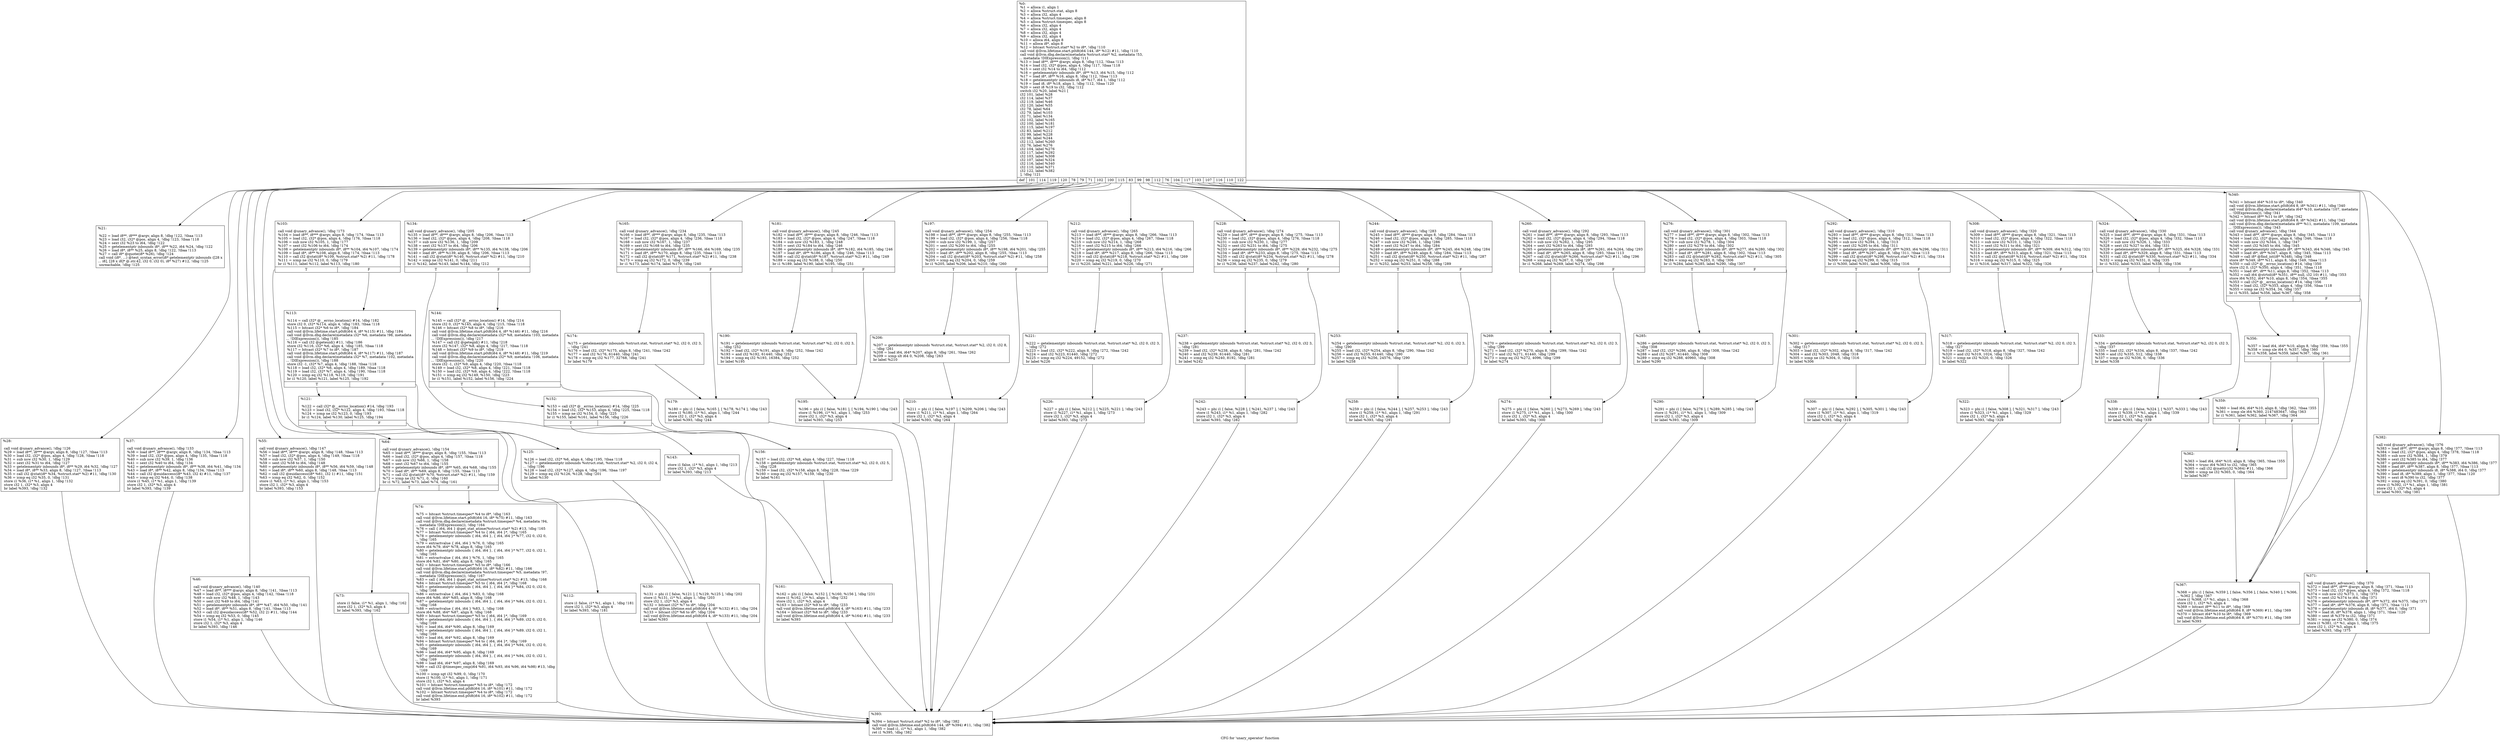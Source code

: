 digraph "CFG for 'unary_operator' function" {
	label="CFG for 'unary_operator' function";

	Node0x1dbbc40 [shape=record,label="{%0:\l  %1 = alloca i1, align 1\l  %2 = alloca %struct.stat, align 8\l  %3 = alloca i32, align 4\l  %4 = alloca %struct.timespec, align 8\l  %5 = alloca %struct.timespec, align 8\l  %6 = alloca i32, align 4\l  %7 = alloca i32, align 4\l  %8 = alloca i32, align 4\l  %9 = alloca i32, align 4\l  %10 = alloca i64, align 8\l  %11 = alloca i8*, align 8\l  %12 = bitcast %struct.stat* %2 to i8*, !dbg !110\l  call void @llvm.lifetime.start.p0i8(i64 144, i8* %12) #11, !dbg !110\l  call void @llvm.dbg.declare(metadata %struct.stat* %2, metadata !53,\l... metadata !DIExpression()), !dbg !111\l  %13 = load i8**, i8*** @argv, align 8, !dbg !112, !tbaa !113\l  %14 = load i32, i32* @pos, align 4, !dbg !117, !tbaa !118\l  %15 = sext i32 %14 to i64, !dbg !112\l  %16 = getelementptr inbounds i8*, i8** %13, i64 %15, !dbg !112\l  %17 = load i8*, i8** %16, align 8, !dbg !112, !tbaa !113\l  %18 = getelementptr inbounds i8, i8* %17, i64 1, !dbg !112\l  %19 = load i8, i8* %18, align 1, !dbg !112, !tbaa !120\l  %20 = sext i8 %19 to i32, !dbg !112\l  switch i32 %20, label %21 [\l    i32 101, label %28\l    i32 114, label %37\l    i32 119, label %46\l    i32 120, label %55\l    i32 78, label %64\l    i32 79, label %103\l    i32 71, label %134\l    i32 102, label %165\l    i32 100, label %181\l    i32 115, label %197\l    i32 83, label %212\l    i32 99, label %228\l    i32 98, label %244\l    i32 112, label %260\l    i32 76, label %276\l    i32 104, label %276\l    i32 117, label %292\l    i32 103, label %308\l    i32 107, label %324\l    i32 116, label %340\l    i32 110, label %371\l    i32 122, label %382\l  ], !dbg !121\l|{<s0>def|<s1>101|<s2>114|<s3>119|<s4>120|<s5>78|<s6>79|<s7>71|<s8>102|<s9>100|<s10>115|<s11>83|<s12>99|<s13>98|<s14>112|<s15>76|<s16>104|<s17>117|<s18>103|<s19>107|<s20>116|<s21>110|<s22>122}}"];
	Node0x1dbbc40:s0 -> Node0x1dbc1b0;
	Node0x1dbbc40:s1 -> Node0x1dbc200;
	Node0x1dbbc40:s2 -> Node0x1dbc250;
	Node0x1dbbc40:s3 -> Node0x1dbc2a0;
	Node0x1dbbc40:s4 -> Node0x1dbc2f0;
	Node0x1dbbc40:s5 -> Node0x1dbc340;
	Node0x1dbbc40:s6 -> Node0x1dbc430;
	Node0x1dbbc40:s7 -> Node0x1dbc610;
	Node0x1dbbc40:s8 -> Node0x1dbc7f0;
	Node0x1dbbc40:s9 -> Node0x1dbc8e0;
	Node0x1dbbc40:s10 -> Node0x1dbc9d0;
	Node0x1dbbc40:s11 -> Node0x1dbcac0;
	Node0x1dbbc40:s12 -> Node0x1dbcbb0;
	Node0x1dbbc40:s13 -> Node0x1dbcca0;
	Node0x1dbbc40:s14 -> Node0x1dbcd90;
	Node0x1dbbc40:s15 -> Node0x1dbce80;
	Node0x1dbbc40:s16 -> Node0x1dbce80;
	Node0x1dbbc40:s17 -> Node0x1dbcf70;
	Node0x1dbbc40:s18 -> Node0x1dbd060;
	Node0x1dbbc40:s19 -> Node0x1dbd150;
	Node0x1dbbc40:s20 -> Node0x1dbd240;
	Node0x1dbbc40:s21 -> Node0x1dbd3d0;
	Node0x1dbbc40:s22 -> Node0x1dbd420;
	Node0x1dbc1b0 [shape=record,label="{%21:\l\l  %22 = load i8**, i8*** @argv, align 8, !dbg !122, !tbaa !113\l  %23 = load i32, i32* @pos, align 4, !dbg !123, !tbaa !118\l  %24 = sext i32 %23 to i64, !dbg !122\l  %25 = getelementptr inbounds i8*, i8** %22, i64 %24, !dbg !122\l  %26 = load i8*, i8** %25, align 8, !dbg !122, !tbaa !113\l  %27 = call i8* @quote(i8* %26), !dbg !124\l  call void (i8*, ...) @test_syntax_error(i8* getelementptr inbounds ([28 x\l... i8], [28 x i8]* @.str.42, i32 0, i32 0), i8* %27) #12, !dbg !125\l  unreachable, !dbg !125\l}"];
	Node0x1dbc200 [shape=record,label="{%28:\l\l  call void @unary_advance(), !dbg !126\l  %29 = load i8**, i8*** @argv, align 8, !dbg !127, !tbaa !113\l  %30 = load i32, i32* @pos, align 4, !dbg !128, !tbaa !118\l  %31 = sub nsw i32 %30, 1, !dbg !129\l  %32 = sext i32 %31 to i64, !dbg !127\l  %33 = getelementptr inbounds i8*, i8** %29, i64 %32, !dbg !127\l  %34 = load i8*, i8** %33, align 8, !dbg !127, !tbaa !113\l  %35 = call i32 @stat(i8* %34, %struct.stat* %2) #11, !dbg !130\l  %36 = icmp eq i32 %35, 0, !dbg !131\l  store i1 %36, i1* %1, align 1, !dbg !132\l  store i32 1, i32* %3, align 4\l  br label %393, !dbg !132\l}"];
	Node0x1dbc200 -> Node0x1dbd470;
	Node0x1dbc250 [shape=record,label="{%37:\l\l  call void @unary_advance(), !dbg !133\l  %38 = load i8**, i8*** @argv, align 8, !dbg !134, !tbaa !113\l  %39 = load i32, i32* @pos, align 4, !dbg !135, !tbaa !118\l  %40 = sub nsw i32 %39, 1, !dbg !136\l  %41 = sext i32 %40 to i64, !dbg !134\l  %42 = getelementptr inbounds i8*, i8** %38, i64 %41, !dbg !134\l  %43 = load i8*, i8** %42, align 8, !dbg !134, !tbaa !113\l  %44 = call i32 @euidaccess(i8* %43, i32 4) #11, !dbg !137\l  %45 = icmp eq i32 %44, 0, !dbg !138\l  store i1 %45, i1* %1, align 1, !dbg !139\l  store i32 1, i32* %3, align 4\l  br label %393, !dbg !139\l}"];
	Node0x1dbc250 -> Node0x1dbd470;
	Node0x1dbc2a0 [shape=record,label="{%46:\l\l  call void @unary_advance(), !dbg !140\l  %47 = load i8**, i8*** @argv, align 8, !dbg !141, !tbaa !113\l  %48 = load i32, i32* @pos, align 4, !dbg !142, !tbaa !118\l  %49 = sub nsw i32 %48, 1, !dbg !143\l  %50 = sext i32 %49 to i64, !dbg !141\l  %51 = getelementptr inbounds i8*, i8** %47, i64 %50, !dbg !141\l  %52 = load i8*, i8** %51, align 8, !dbg !141, !tbaa !113\l  %53 = call i32 @euidaccess(i8* %52, i32 2) #11, !dbg !144\l  %54 = icmp eq i32 %53, 0, !dbg !145\l  store i1 %54, i1* %1, align 1, !dbg !146\l  store i32 1, i32* %3, align 4\l  br label %393, !dbg !146\l}"];
	Node0x1dbc2a0 -> Node0x1dbd470;
	Node0x1dbc2f0 [shape=record,label="{%55:\l\l  call void @unary_advance(), !dbg !147\l  %56 = load i8**, i8*** @argv, align 8, !dbg !148, !tbaa !113\l  %57 = load i32, i32* @pos, align 4, !dbg !149, !tbaa !118\l  %58 = sub nsw i32 %57, 1, !dbg !150\l  %59 = sext i32 %58 to i64, !dbg !148\l  %60 = getelementptr inbounds i8*, i8** %56, i64 %59, !dbg !148\l  %61 = load i8*, i8** %60, align 8, !dbg !148, !tbaa !113\l  %62 = call i32 @euidaccess(i8* %61, i32 1) #11, !dbg !151\l  %63 = icmp eq i32 %62, 0, !dbg !152\l  store i1 %63, i1* %1, align 1, !dbg !153\l  store i32 1, i32* %3, align 4\l  br label %393, !dbg !153\l}"];
	Node0x1dbc2f0 -> Node0x1dbd470;
	Node0x1dbc340 [shape=record,label="{%64:\l\l  call void @unary_advance(), !dbg !154\l  %65 = load i8**, i8*** @argv, align 8, !dbg !155, !tbaa !113\l  %66 = load i32, i32* @pos, align 4, !dbg !157, !tbaa !118\l  %67 = sub nsw i32 %66, 1, !dbg !158\l  %68 = sext i32 %67 to i64, !dbg !155\l  %69 = getelementptr inbounds i8*, i8** %65, i64 %68, !dbg !155\l  %70 = load i8*, i8** %69, align 8, !dbg !155, !tbaa !113\l  %71 = call i32 @stat(i8* %70, %struct.stat* %2) #11, !dbg !159\l  %72 = icmp ne i32 %71, 0, !dbg !160\l  br i1 %72, label %73, label %74, !dbg !161\l|{<s0>T|<s1>F}}"];
	Node0x1dbc340:s0 -> Node0x1dbc390;
	Node0x1dbc340:s1 -> Node0x1dbc3e0;
	Node0x1dbc390 [shape=record,label="{%73:\l\l  store i1 false, i1* %1, align 1, !dbg !162\l  store i32 1, i32* %3, align 4\l  br label %393, !dbg !162\l}"];
	Node0x1dbc390 -> Node0x1dbd470;
	Node0x1dbc3e0 [shape=record,label="{%74:\l\l  %75 = bitcast %struct.timespec* %4 to i8*, !dbg !163\l  call void @llvm.lifetime.start.p0i8(i64 16, i8* %75) #11, !dbg !163\l  call void @llvm.dbg.declare(metadata %struct.timespec* %4, metadata !94,\l... metadata !DIExpression()), !dbg !164\l  %76 = call \{ i64, i64 \} @get_stat_atime(%struct.stat* %2) #13, !dbg !165\l  %77 = bitcast %struct.timespec* %4 to \{ i64, i64 \}*, !dbg !165\l  %78 = getelementptr inbounds \{ i64, i64 \}, \{ i64, i64 \}* %77, i32 0, i32 0,\l... !dbg !165\l  %79 = extractvalue \{ i64, i64 \} %76, 0, !dbg !165\l  store i64 %79, i64* %78, align 8, !dbg !165\l  %80 = getelementptr inbounds \{ i64, i64 \}, \{ i64, i64 \}* %77, i32 0, i32 1,\l... !dbg !165\l  %81 = extractvalue \{ i64, i64 \} %76, 1, !dbg !165\l  store i64 %81, i64* %80, align 8, !dbg !165\l  %82 = bitcast %struct.timespec* %5 to i8*, !dbg !166\l  call void @llvm.lifetime.start.p0i8(i64 16, i8* %82) #11, !dbg !166\l  call void @llvm.dbg.declare(metadata %struct.timespec* %5, metadata !97,\l... metadata !DIExpression()), !dbg !167\l  %83 = call \{ i64, i64 \} @get_stat_mtime(%struct.stat* %2) #13, !dbg !168\l  %84 = bitcast %struct.timespec* %5 to \{ i64, i64 \}*, !dbg !168\l  %85 = getelementptr inbounds \{ i64, i64 \}, \{ i64, i64 \}* %84, i32 0, i32 0,\l... !dbg !168\l  %86 = extractvalue \{ i64, i64 \} %83, 0, !dbg !168\l  store i64 %86, i64* %85, align 8, !dbg !168\l  %87 = getelementptr inbounds \{ i64, i64 \}, \{ i64, i64 \}* %84, i32 0, i32 1,\l... !dbg !168\l  %88 = extractvalue \{ i64, i64 \} %83, 1, !dbg !168\l  store i64 %88, i64* %87, align 8, !dbg !168\l  %89 = bitcast %struct.timespec* %5 to \{ i64, i64 \}*, !dbg !169\l  %90 = getelementptr inbounds \{ i64, i64 \}, \{ i64, i64 \}* %89, i32 0, i32 0,\l... !dbg !169\l  %91 = load i64, i64* %90, align 8, !dbg !169\l  %92 = getelementptr inbounds \{ i64, i64 \}, \{ i64, i64 \}* %89, i32 0, i32 1,\l... !dbg !169\l  %93 = load i64, i64* %92, align 8, !dbg !169\l  %94 = bitcast %struct.timespec* %4 to \{ i64, i64 \}*, !dbg !169\l  %95 = getelementptr inbounds \{ i64, i64 \}, \{ i64, i64 \}* %94, i32 0, i32 0,\l... !dbg !169\l  %96 = load i64, i64* %95, align 8, !dbg !169\l  %97 = getelementptr inbounds \{ i64, i64 \}, \{ i64, i64 \}* %94, i32 0, i32 1,\l... !dbg !169\l  %98 = load i64, i64* %97, align 8, !dbg !169\l  %99 = call i32 @timespec_cmp(i64 %91, i64 %93, i64 %96, i64 %98) #13, !dbg\l... !169\l  %100 = icmp sgt i32 %99, 0, !dbg !170\l  store i1 %100, i1* %1, align 1, !dbg !171\l  store i32 1, i32* %3, align 4\l  %101 = bitcast %struct.timespec* %5 to i8*, !dbg !172\l  call void @llvm.lifetime.end.p0i8(i64 16, i8* %101) #11, !dbg !172\l  %102 = bitcast %struct.timespec* %4 to i8*, !dbg !172\l  call void @llvm.lifetime.end.p0i8(i64 16, i8* %102) #11, !dbg !172\l  br label %393\l}"];
	Node0x1dbc3e0 -> Node0x1dbd470;
	Node0x1dbc430 [shape=record,label="{%103:\l\l  call void @unary_advance(), !dbg !173\l  %104 = load i8**, i8*** @argv, align 8, !dbg !174, !tbaa !113\l  %105 = load i32, i32* @pos, align 4, !dbg !176, !tbaa !118\l  %106 = sub nsw i32 %105, 1, !dbg !177\l  %107 = sext i32 %106 to i64, !dbg !174\l  %108 = getelementptr inbounds i8*, i8** %104, i64 %107, !dbg !174\l  %109 = load i8*, i8** %108, align 8, !dbg !174, !tbaa !113\l  %110 = call i32 @stat(i8* %109, %struct.stat* %2) #11, !dbg !178\l  %111 = icmp ne i32 %110, 0, !dbg !179\l  br i1 %111, label %112, label %113, !dbg !180\l|{<s0>T|<s1>F}}"];
	Node0x1dbc430:s0 -> Node0x1dbc480;
	Node0x1dbc430:s1 -> Node0x1dbc4d0;
	Node0x1dbc480 [shape=record,label="{%112:\l\l  store i1 false, i1* %1, align 1, !dbg !181\l  store i32 1, i32* %3, align 4\l  br label %393, !dbg !181\l}"];
	Node0x1dbc480 -> Node0x1dbd470;
	Node0x1dbc4d0 [shape=record,label="{%113:\l\l  %114 = call i32* @__errno_location() #14, !dbg !182\l  store i32 0, i32* %114, align 4, !dbg !183, !tbaa !118\l  %115 = bitcast i32* %6 to i8*, !dbg !184\l  call void @llvm.lifetime.start.p0i8(i64 4, i8* %115) #11, !dbg !184\l  call void @llvm.dbg.declare(metadata i32* %6, metadata !98, metadata\l... !DIExpression()), !dbg !185\l  %116 = call i32 @geteuid() #11, !dbg !186\l  store i32 %116, i32* %6, align 4, !dbg !185, !tbaa !118\l  %117 = bitcast i32* %7 to i8*, !dbg !187\l  call void @llvm.lifetime.start.p0i8(i64 4, i8* %117) #11, !dbg !187\l  call void @llvm.dbg.declare(metadata i32* %7, metadata !102, metadata\l... !DIExpression()), !dbg !188\l  store i32 -1, i32* %7, align 4, !dbg !188, !tbaa !118\l  %118 = load i32, i32* %6, align 4, !dbg !189, !tbaa !118\l  %119 = load i32, i32* %7, align 4, !dbg !190, !tbaa !118\l  %120 = icmp eq i32 %118, %119, !dbg !191\l  br i1 %120, label %121, label %125, !dbg !192\l|{<s0>T|<s1>F}}"];
	Node0x1dbc4d0:s0 -> Node0x1dbc520;
	Node0x1dbc4d0:s1 -> Node0x1dbc570;
	Node0x1dbc520 [shape=record,label="{%121:\l\l  %122 = call i32* @__errno_location() #14, !dbg !193\l  %123 = load i32, i32* %122, align 4, !dbg !193, !tbaa !118\l  %124 = icmp ne i32 %123, 0, !dbg !193\l  br i1 %124, label %130, label %125, !dbg !194\l|{<s0>T|<s1>F}}"];
	Node0x1dbc520:s0 -> Node0x1dbc5c0;
	Node0x1dbc520:s1 -> Node0x1dbc570;
	Node0x1dbc570 [shape=record,label="{%125:\l\l  %126 = load i32, i32* %6, align 4, !dbg !195, !tbaa !118\l  %127 = getelementptr inbounds %struct.stat, %struct.stat* %2, i32 0, i32 4,\l... !dbg !196\l  %128 = load i32, i32* %127, align 4, !dbg !196, !tbaa !197\l  %129 = icmp eq i32 %126, %128, !dbg !201\l  br label %130\l}"];
	Node0x1dbc570 -> Node0x1dbc5c0;
	Node0x1dbc5c0 [shape=record,label="{%130:\l\l  %131 = phi i1 [ false, %121 ], [ %129, %125 ], !dbg !202\l  store i1 %131, i1* %1, align 1, !dbg !203\l  store i32 1, i32* %3, align 4\l  %132 = bitcast i32* %7 to i8*, !dbg !204\l  call void @llvm.lifetime.end.p0i8(i64 4, i8* %132) #11, !dbg !204\l  %133 = bitcast i32* %6 to i8*, !dbg !204\l  call void @llvm.lifetime.end.p0i8(i64 4, i8* %133) #11, !dbg !204\l  br label %393\l}"];
	Node0x1dbc5c0 -> Node0x1dbd470;
	Node0x1dbc610 [shape=record,label="{%134:\l\l  call void @unary_advance(), !dbg !205\l  %135 = load i8**, i8*** @argv, align 8, !dbg !206, !tbaa !113\l  %136 = load i32, i32* @pos, align 4, !dbg !208, !tbaa !118\l  %137 = sub nsw i32 %136, 1, !dbg !209\l  %138 = sext i32 %137 to i64, !dbg !206\l  %139 = getelementptr inbounds i8*, i8** %135, i64 %138, !dbg !206\l  %140 = load i8*, i8** %139, align 8, !dbg !206, !tbaa !113\l  %141 = call i32 @stat(i8* %140, %struct.stat* %2) #11, !dbg !210\l  %142 = icmp ne i32 %141, 0, !dbg !211\l  br i1 %142, label %143, label %144, !dbg !212\l|{<s0>T|<s1>F}}"];
	Node0x1dbc610:s0 -> Node0x1dbc660;
	Node0x1dbc610:s1 -> Node0x1dbc6b0;
	Node0x1dbc660 [shape=record,label="{%143:\l\l  store i1 false, i1* %1, align 1, !dbg !213\l  store i32 1, i32* %3, align 4\l  br label %393, !dbg !213\l}"];
	Node0x1dbc660 -> Node0x1dbd470;
	Node0x1dbc6b0 [shape=record,label="{%144:\l\l  %145 = call i32* @__errno_location() #14, !dbg !214\l  store i32 0, i32* %145, align 4, !dbg !215, !tbaa !118\l  %146 = bitcast i32* %8 to i8*, !dbg !216\l  call void @llvm.lifetime.start.p0i8(i64 4, i8* %146) #11, !dbg !216\l  call void @llvm.dbg.declare(metadata i32* %8, metadata !103, metadata\l... !DIExpression()), !dbg !217\l  %147 = call i32 @getegid() #11, !dbg !218\l  store i32 %147, i32* %8, align 4, !dbg !217, !tbaa !118\l  %148 = bitcast i32* %9 to i8*, !dbg !219\l  call void @llvm.lifetime.start.p0i8(i64 4, i8* %148) #11, !dbg !219\l  call void @llvm.dbg.declare(metadata i32* %9, metadata !106, metadata\l... !DIExpression()), !dbg !220\l  store i32 -1, i32* %9, align 4, !dbg !220, !tbaa !118\l  %149 = load i32, i32* %8, align 4, !dbg !221, !tbaa !118\l  %150 = load i32, i32* %9, align 4, !dbg !222, !tbaa !118\l  %151 = icmp eq i32 %149, %150, !dbg !223\l  br i1 %151, label %152, label %156, !dbg !224\l|{<s0>T|<s1>F}}"];
	Node0x1dbc6b0:s0 -> Node0x1dbc700;
	Node0x1dbc6b0:s1 -> Node0x1dbc750;
	Node0x1dbc700 [shape=record,label="{%152:\l\l  %153 = call i32* @__errno_location() #14, !dbg !225\l  %154 = load i32, i32* %153, align 4, !dbg !225, !tbaa !118\l  %155 = icmp ne i32 %154, 0, !dbg !225\l  br i1 %155, label %161, label %156, !dbg !226\l|{<s0>T|<s1>F}}"];
	Node0x1dbc700:s0 -> Node0x1dbc7a0;
	Node0x1dbc700:s1 -> Node0x1dbc750;
	Node0x1dbc750 [shape=record,label="{%156:\l\l  %157 = load i32, i32* %8, align 4, !dbg !227, !tbaa !118\l  %158 = getelementptr inbounds %struct.stat, %struct.stat* %2, i32 0, i32 5,\l... !dbg !228\l  %159 = load i32, i32* %158, align 8, !dbg !228, !tbaa !229\l  %160 = icmp eq i32 %157, %159, !dbg !230\l  br label %161\l}"];
	Node0x1dbc750 -> Node0x1dbc7a0;
	Node0x1dbc7a0 [shape=record,label="{%161:\l\l  %162 = phi i1 [ false, %152 ], [ %160, %156 ], !dbg !231\l  store i1 %162, i1* %1, align 1, !dbg !232\l  store i32 1, i32* %3, align 4\l  %163 = bitcast i32* %9 to i8*, !dbg !233\l  call void @llvm.lifetime.end.p0i8(i64 4, i8* %163) #11, !dbg !233\l  %164 = bitcast i32* %8 to i8*, !dbg !233\l  call void @llvm.lifetime.end.p0i8(i64 4, i8* %164) #11, !dbg !233\l  br label %393\l}"];
	Node0x1dbc7a0 -> Node0x1dbd470;
	Node0x1dbc7f0 [shape=record,label="{%165:\l\l  call void @unary_advance(), !dbg !234\l  %166 = load i8**, i8*** @argv, align 8, !dbg !235, !tbaa !113\l  %167 = load i32, i32* @pos, align 4, !dbg !236, !tbaa !118\l  %168 = sub nsw i32 %167, 1, !dbg !237\l  %169 = sext i32 %168 to i64, !dbg !235\l  %170 = getelementptr inbounds i8*, i8** %166, i64 %169, !dbg !235\l  %171 = load i8*, i8** %170, align 8, !dbg !235, !tbaa !113\l  %172 = call i32 @stat(i8* %171, %struct.stat* %2) #11, !dbg !238\l  %173 = icmp eq i32 %172, 0, !dbg !239\l  br i1 %173, label %174, label %179, !dbg !240\l|{<s0>T|<s1>F}}"];
	Node0x1dbc7f0:s0 -> Node0x1dbc840;
	Node0x1dbc7f0:s1 -> Node0x1dbc890;
	Node0x1dbc840 [shape=record,label="{%174:\l\l  %175 = getelementptr inbounds %struct.stat, %struct.stat* %2, i32 0, i32 3,\l... !dbg !241\l  %176 = load i32, i32* %175, align 8, !dbg !241, !tbaa !242\l  %177 = and i32 %176, 61440, !dbg !241\l  %178 = icmp eq i32 %177, 32768, !dbg !241\l  br label %179\l}"];
	Node0x1dbc840 -> Node0x1dbc890;
	Node0x1dbc890 [shape=record,label="{%179:\l\l  %180 = phi i1 [ false, %165 ], [ %178, %174 ], !dbg !243\l  store i1 %180, i1* %1, align 1, !dbg !244\l  store i32 1, i32* %3, align 4\l  br label %393, !dbg !244\l}"];
	Node0x1dbc890 -> Node0x1dbd470;
	Node0x1dbc8e0 [shape=record,label="{%181:\l\l  call void @unary_advance(), !dbg !245\l  %182 = load i8**, i8*** @argv, align 8, !dbg !246, !tbaa !113\l  %183 = load i32, i32* @pos, align 4, !dbg !247, !tbaa !118\l  %184 = sub nsw i32 %183, 1, !dbg !248\l  %185 = sext i32 %184 to i64, !dbg !246\l  %186 = getelementptr inbounds i8*, i8** %182, i64 %185, !dbg !246\l  %187 = load i8*, i8** %186, align 8, !dbg !246, !tbaa !113\l  %188 = call i32 @stat(i8* %187, %struct.stat* %2) #11, !dbg !249\l  %189 = icmp eq i32 %188, 0, !dbg !250\l  br i1 %189, label %190, label %195, !dbg !251\l|{<s0>T|<s1>F}}"];
	Node0x1dbc8e0:s0 -> Node0x1dbc930;
	Node0x1dbc8e0:s1 -> Node0x1dbc980;
	Node0x1dbc930 [shape=record,label="{%190:\l\l  %191 = getelementptr inbounds %struct.stat, %struct.stat* %2, i32 0, i32 3,\l... !dbg !252\l  %192 = load i32, i32* %191, align 8, !dbg !252, !tbaa !242\l  %193 = and i32 %192, 61440, !dbg !252\l  %194 = icmp eq i32 %193, 16384, !dbg !252\l  br label %195\l}"];
	Node0x1dbc930 -> Node0x1dbc980;
	Node0x1dbc980 [shape=record,label="{%195:\l\l  %196 = phi i1 [ false, %181 ], [ %194, %190 ], !dbg !243\l  store i1 %196, i1* %1, align 1, !dbg !253\l  store i32 1, i32* %3, align 4\l  br label %393, !dbg !253\l}"];
	Node0x1dbc980 -> Node0x1dbd470;
	Node0x1dbc9d0 [shape=record,label="{%197:\l\l  call void @unary_advance(), !dbg !254\l  %198 = load i8**, i8*** @argv, align 8, !dbg !255, !tbaa !113\l  %199 = load i32, i32* @pos, align 4, !dbg !256, !tbaa !118\l  %200 = sub nsw i32 %199, 1, !dbg !257\l  %201 = sext i32 %200 to i64, !dbg !255\l  %202 = getelementptr inbounds i8*, i8** %198, i64 %201, !dbg !255\l  %203 = load i8*, i8** %202, align 8, !dbg !255, !tbaa !113\l  %204 = call i32 @stat(i8* %203, %struct.stat* %2) #11, !dbg !258\l  %205 = icmp eq i32 %204, 0, !dbg !259\l  br i1 %205, label %206, label %210, !dbg !260\l|{<s0>T|<s1>F}}"];
	Node0x1dbc9d0:s0 -> Node0x1dbca20;
	Node0x1dbc9d0:s1 -> Node0x1dbca70;
	Node0x1dbca20 [shape=record,label="{%206:\l\l  %207 = getelementptr inbounds %struct.stat, %struct.stat* %2, i32 0, i32 8,\l... !dbg !261\l  %208 = load i64, i64* %207, align 8, !dbg !261, !tbaa !262\l  %209 = icmp slt i64 0, %208, !dbg !263\l  br label %210\l}"];
	Node0x1dbca20 -> Node0x1dbca70;
	Node0x1dbca70 [shape=record,label="{%210:\l\l  %211 = phi i1 [ false, %197 ], [ %209, %206 ], !dbg !243\l  store i1 %211, i1* %1, align 1, !dbg !264\l  store i32 1, i32* %3, align 4\l  br label %393, !dbg !264\l}"];
	Node0x1dbca70 -> Node0x1dbd470;
	Node0x1dbcac0 [shape=record,label="{%212:\l\l  call void @unary_advance(), !dbg !265\l  %213 = load i8**, i8*** @argv, align 8, !dbg !266, !tbaa !113\l  %214 = load i32, i32* @pos, align 4, !dbg !267, !tbaa !118\l  %215 = sub nsw i32 %214, 1, !dbg !268\l  %216 = sext i32 %215 to i64, !dbg !266\l  %217 = getelementptr inbounds i8*, i8** %213, i64 %216, !dbg !266\l  %218 = load i8*, i8** %217, align 8, !dbg !266, !tbaa !113\l  %219 = call i32 @stat(i8* %218, %struct.stat* %2) #11, !dbg !269\l  %220 = icmp eq i32 %219, 0, !dbg !270\l  br i1 %220, label %221, label %226, !dbg !271\l|{<s0>T|<s1>F}}"];
	Node0x1dbcac0:s0 -> Node0x1dbcb10;
	Node0x1dbcac0:s1 -> Node0x1dbcb60;
	Node0x1dbcb10 [shape=record,label="{%221:\l\l  %222 = getelementptr inbounds %struct.stat, %struct.stat* %2, i32 0, i32 3,\l... !dbg !272\l  %223 = load i32, i32* %222, align 8, !dbg !272, !tbaa !242\l  %224 = and i32 %223, 61440, !dbg !272\l  %225 = icmp eq i32 %224, 49152, !dbg !272\l  br label %226\l}"];
	Node0x1dbcb10 -> Node0x1dbcb60;
	Node0x1dbcb60 [shape=record,label="{%226:\l\l  %227 = phi i1 [ false, %212 ], [ %225, %221 ], !dbg !243\l  store i1 %227, i1* %1, align 1, !dbg !273\l  store i32 1, i32* %3, align 4\l  br label %393, !dbg !273\l}"];
	Node0x1dbcb60 -> Node0x1dbd470;
	Node0x1dbcbb0 [shape=record,label="{%228:\l\l  call void @unary_advance(), !dbg !274\l  %229 = load i8**, i8*** @argv, align 8, !dbg !275, !tbaa !113\l  %230 = load i32, i32* @pos, align 4, !dbg !276, !tbaa !118\l  %231 = sub nsw i32 %230, 1, !dbg !277\l  %232 = sext i32 %231 to i64, !dbg !275\l  %233 = getelementptr inbounds i8*, i8** %229, i64 %232, !dbg !275\l  %234 = load i8*, i8** %233, align 8, !dbg !275, !tbaa !113\l  %235 = call i32 @stat(i8* %234, %struct.stat* %2) #11, !dbg !278\l  %236 = icmp eq i32 %235, 0, !dbg !279\l  br i1 %236, label %237, label %242, !dbg !280\l|{<s0>T|<s1>F}}"];
	Node0x1dbcbb0:s0 -> Node0x1dbcc00;
	Node0x1dbcbb0:s1 -> Node0x1dbcc50;
	Node0x1dbcc00 [shape=record,label="{%237:\l\l  %238 = getelementptr inbounds %struct.stat, %struct.stat* %2, i32 0, i32 3,\l... !dbg !281\l  %239 = load i32, i32* %238, align 8, !dbg !281, !tbaa !242\l  %240 = and i32 %239, 61440, !dbg !281\l  %241 = icmp eq i32 %240, 8192, !dbg !281\l  br label %242\l}"];
	Node0x1dbcc00 -> Node0x1dbcc50;
	Node0x1dbcc50 [shape=record,label="{%242:\l\l  %243 = phi i1 [ false, %228 ], [ %241, %237 ], !dbg !243\l  store i1 %243, i1* %1, align 1, !dbg !282\l  store i32 1, i32* %3, align 4\l  br label %393, !dbg !282\l}"];
	Node0x1dbcc50 -> Node0x1dbd470;
	Node0x1dbcca0 [shape=record,label="{%244:\l\l  call void @unary_advance(), !dbg !283\l  %245 = load i8**, i8*** @argv, align 8, !dbg !284, !tbaa !113\l  %246 = load i32, i32* @pos, align 4, !dbg !285, !tbaa !118\l  %247 = sub nsw i32 %246, 1, !dbg !286\l  %248 = sext i32 %247 to i64, !dbg !284\l  %249 = getelementptr inbounds i8*, i8** %245, i64 %248, !dbg !284\l  %250 = load i8*, i8** %249, align 8, !dbg !284, !tbaa !113\l  %251 = call i32 @stat(i8* %250, %struct.stat* %2) #11, !dbg !287\l  %252 = icmp eq i32 %251, 0, !dbg !288\l  br i1 %252, label %253, label %258, !dbg !289\l|{<s0>T|<s1>F}}"];
	Node0x1dbcca0:s0 -> Node0x1dbccf0;
	Node0x1dbcca0:s1 -> Node0x1dbcd40;
	Node0x1dbccf0 [shape=record,label="{%253:\l\l  %254 = getelementptr inbounds %struct.stat, %struct.stat* %2, i32 0, i32 3,\l... !dbg !290\l  %255 = load i32, i32* %254, align 8, !dbg !290, !tbaa !242\l  %256 = and i32 %255, 61440, !dbg !290\l  %257 = icmp eq i32 %256, 24576, !dbg !290\l  br label %258\l}"];
	Node0x1dbccf0 -> Node0x1dbcd40;
	Node0x1dbcd40 [shape=record,label="{%258:\l\l  %259 = phi i1 [ false, %244 ], [ %257, %253 ], !dbg !243\l  store i1 %259, i1* %1, align 1, !dbg !291\l  store i32 1, i32* %3, align 4\l  br label %393, !dbg !291\l}"];
	Node0x1dbcd40 -> Node0x1dbd470;
	Node0x1dbcd90 [shape=record,label="{%260:\l\l  call void @unary_advance(), !dbg !292\l  %261 = load i8**, i8*** @argv, align 8, !dbg !293, !tbaa !113\l  %262 = load i32, i32* @pos, align 4, !dbg !294, !tbaa !118\l  %263 = sub nsw i32 %262, 1, !dbg !295\l  %264 = sext i32 %263 to i64, !dbg !293\l  %265 = getelementptr inbounds i8*, i8** %261, i64 %264, !dbg !293\l  %266 = load i8*, i8** %265, align 8, !dbg !293, !tbaa !113\l  %267 = call i32 @stat(i8* %266, %struct.stat* %2) #11, !dbg !296\l  %268 = icmp eq i32 %267, 0, !dbg !297\l  br i1 %268, label %269, label %274, !dbg !298\l|{<s0>T|<s1>F}}"];
	Node0x1dbcd90:s0 -> Node0x1dbcde0;
	Node0x1dbcd90:s1 -> Node0x1dbce30;
	Node0x1dbcde0 [shape=record,label="{%269:\l\l  %270 = getelementptr inbounds %struct.stat, %struct.stat* %2, i32 0, i32 3,\l... !dbg !299\l  %271 = load i32, i32* %270, align 8, !dbg !299, !tbaa !242\l  %272 = and i32 %271, 61440, !dbg !299\l  %273 = icmp eq i32 %272, 4096, !dbg !299\l  br label %274\l}"];
	Node0x1dbcde0 -> Node0x1dbce30;
	Node0x1dbce30 [shape=record,label="{%274:\l\l  %275 = phi i1 [ false, %260 ], [ %273, %269 ], !dbg !243\l  store i1 %275, i1* %1, align 1, !dbg !300\l  store i32 1, i32* %3, align 4\l  br label %393, !dbg !300\l}"];
	Node0x1dbce30 -> Node0x1dbd470;
	Node0x1dbce80 [shape=record,label="{%276:\l\l  call void @unary_advance(), !dbg !301\l  %277 = load i8**, i8*** @argv, align 8, !dbg !302, !tbaa !113\l  %278 = load i32, i32* @pos, align 4, !dbg !303, !tbaa !118\l  %279 = sub nsw i32 %278, 1, !dbg !304\l  %280 = sext i32 %279 to i64, !dbg !302\l  %281 = getelementptr inbounds i8*, i8** %277, i64 %280, !dbg !302\l  %282 = load i8*, i8** %281, align 8, !dbg !302, !tbaa !113\l  %283 = call i32 @lstat(i8* %282, %struct.stat* %2) #11, !dbg !305\l  %284 = icmp eq i32 %283, 0, !dbg !306\l  br i1 %284, label %285, label %290, !dbg !307\l|{<s0>T|<s1>F}}"];
	Node0x1dbce80:s0 -> Node0x1dbced0;
	Node0x1dbce80:s1 -> Node0x1dbcf20;
	Node0x1dbced0 [shape=record,label="{%285:\l\l  %286 = getelementptr inbounds %struct.stat, %struct.stat* %2, i32 0, i32 3,\l... !dbg !308\l  %287 = load i32, i32* %286, align 8, !dbg !308, !tbaa !242\l  %288 = and i32 %287, 61440, !dbg !308\l  %289 = icmp eq i32 %288, 40960, !dbg !308\l  br label %290\l}"];
	Node0x1dbced0 -> Node0x1dbcf20;
	Node0x1dbcf20 [shape=record,label="{%290:\l\l  %291 = phi i1 [ false, %276 ], [ %289, %285 ], !dbg !243\l  store i1 %291, i1* %1, align 1, !dbg !309\l  store i32 1, i32* %3, align 4\l  br label %393, !dbg !309\l}"];
	Node0x1dbcf20 -> Node0x1dbd470;
	Node0x1dbcf70 [shape=record,label="{%292:\l\l  call void @unary_advance(), !dbg !310\l  %293 = load i8**, i8*** @argv, align 8, !dbg !311, !tbaa !113\l  %294 = load i32, i32* @pos, align 4, !dbg !312, !tbaa !118\l  %295 = sub nsw i32 %294, 1, !dbg !313\l  %296 = sext i32 %295 to i64, !dbg !311\l  %297 = getelementptr inbounds i8*, i8** %293, i64 %296, !dbg !311\l  %298 = load i8*, i8** %297, align 8, !dbg !311, !tbaa !113\l  %299 = call i32 @stat(i8* %298, %struct.stat* %2) #11, !dbg !314\l  %300 = icmp eq i32 %299, 0, !dbg !315\l  br i1 %300, label %301, label %306, !dbg !316\l|{<s0>T|<s1>F}}"];
	Node0x1dbcf70:s0 -> Node0x1dbcfc0;
	Node0x1dbcf70:s1 -> Node0x1dbd010;
	Node0x1dbcfc0 [shape=record,label="{%301:\l\l  %302 = getelementptr inbounds %struct.stat, %struct.stat* %2, i32 0, i32 3,\l... !dbg !317\l  %303 = load i32, i32* %302, align 8, !dbg !317, !tbaa !242\l  %304 = and i32 %303, 2048, !dbg !318\l  %305 = icmp ne i32 %304, 0, !dbg !316\l  br label %306\l}"];
	Node0x1dbcfc0 -> Node0x1dbd010;
	Node0x1dbd010 [shape=record,label="{%306:\l\l  %307 = phi i1 [ false, %292 ], [ %305, %301 ], !dbg !243\l  store i1 %307, i1* %1, align 1, !dbg !319\l  store i32 1, i32* %3, align 4\l  br label %393, !dbg !319\l}"];
	Node0x1dbd010 -> Node0x1dbd470;
	Node0x1dbd060 [shape=record,label="{%308:\l\l  call void @unary_advance(), !dbg !320\l  %309 = load i8**, i8*** @argv, align 8, !dbg !321, !tbaa !113\l  %310 = load i32, i32* @pos, align 4, !dbg !322, !tbaa !118\l  %311 = sub nsw i32 %310, 1, !dbg !323\l  %312 = sext i32 %311 to i64, !dbg !321\l  %313 = getelementptr inbounds i8*, i8** %309, i64 %312, !dbg !321\l  %314 = load i8*, i8** %313, align 8, !dbg !321, !tbaa !113\l  %315 = call i32 @stat(i8* %314, %struct.stat* %2) #11, !dbg !324\l  %316 = icmp eq i32 %315, 0, !dbg !325\l  br i1 %316, label %317, label %322, !dbg !326\l|{<s0>T|<s1>F}}"];
	Node0x1dbd060:s0 -> Node0x1dbd0b0;
	Node0x1dbd060:s1 -> Node0x1dbd100;
	Node0x1dbd0b0 [shape=record,label="{%317:\l\l  %318 = getelementptr inbounds %struct.stat, %struct.stat* %2, i32 0, i32 3,\l... !dbg !327\l  %319 = load i32, i32* %318, align 8, !dbg !327, !tbaa !242\l  %320 = and i32 %319, 1024, !dbg !328\l  %321 = icmp ne i32 %320, 0, !dbg !326\l  br label %322\l}"];
	Node0x1dbd0b0 -> Node0x1dbd100;
	Node0x1dbd100 [shape=record,label="{%322:\l\l  %323 = phi i1 [ false, %308 ], [ %321, %317 ], !dbg !243\l  store i1 %323, i1* %1, align 1, !dbg !329\l  store i32 1, i32* %3, align 4\l  br label %393, !dbg !329\l}"];
	Node0x1dbd100 -> Node0x1dbd470;
	Node0x1dbd150 [shape=record,label="{%324:\l\l  call void @unary_advance(), !dbg !330\l  %325 = load i8**, i8*** @argv, align 8, !dbg !331, !tbaa !113\l  %326 = load i32, i32* @pos, align 4, !dbg !332, !tbaa !118\l  %327 = sub nsw i32 %326, 1, !dbg !333\l  %328 = sext i32 %327 to i64, !dbg !331\l  %329 = getelementptr inbounds i8*, i8** %325, i64 %328, !dbg !331\l  %330 = load i8*, i8** %329, align 8, !dbg !331, !tbaa !113\l  %331 = call i32 @stat(i8* %330, %struct.stat* %2) #11, !dbg !334\l  %332 = icmp eq i32 %331, 0, !dbg !335\l  br i1 %332, label %333, label %338, !dbg !336\l|{<s0>T|<s1>F}}"];
	Node0x1dbd150:s0 -> Node0x1dbd1a0;
	Node0x1dbd150:s1 -> Node0x1dbd1f0;
	Node0x1dbd1a0 [shape=record,label="{%333:\l\l  %334 = getelementptr inbounds %struct.stat, %struct.stat* %2, i32 0, i32 3,\l... !dbg !337\l  %335 = load i32, i32* %334, align 8, !dbg !337, !tbaa !242\l  %336 = and i32 %335, 512, !dbg !338\l  %337 = icmp ne i32 %336, 0, !dbg !336\l  br label %338\l}"];
	Node0x1dbd1a0 -> Node0x1dbd1f0;
	Node0x1dbd1f0 [shape=record,label="{%338:\l\l  %339 = phi i1 [ false, %324 ], [ %337, %333 ], !dbg !243\l  store i1 %339, i1* %1, align 1, !dbg !339\l  store i32 1, i32* %3, align 4\l  br label %393, !dbg !339\l}"];
	Node0x1dbd1f0 -> Node0x1dbd470;
	Node0x1dbd240 [shape=record,label="{%340:\l\l  %341 = bitcast i64* %10 to i8*, !dbg !340\l  call void @llvm.lifetime.start.p0i8(i64 8, i8* %341) #11, !dbg !340\l  call void @llvm.dbg.declare(metadata i64* %10, metadata !107, metadata\l... !DIExpression()), !dbg !341\l  %342 = bitcast i8** %11 to i8*, !dbg !342\l  call void @llvm.lifetime.start.p0i8(i64 8, i8* %342) #11, !dbg !342\l  call void @llvm.dbg.declare(metadata i8** %11, metadata !109, metadata\l... !DIExpression()), !dbg !343\l  call void @unary_advance(), !dbg !344\l  %343 = load i8**, i8*** @argv, align 8, !dbg !345, !tbaa !113\l  %344 = load i32, i32* @pos, align 4, !dbg !346, !tbaa !118\l  %345 = sub nsw i32 %344, 1, !dbg !347\l  %346 = sext i32 %345 to i64, !dbg !345\l  %347 = getelementptr inbounds i8*, i8** %343, i64 %346, !dbg !345\l  %348 = load i8*, i8** %347, align 8, !dbg !345, !tbaa !113\l  %349 = call i8* @find_int(i8* %348), !dbg !348\l  store i8* %349, i8** %11, align 8, !dbg !349, !tbaa !113\l  %350 = call i32* @__errno_location() #14, !dbg !350\l  store i32 0, i32* %350, align 4, !dbg !351, !tbaa !118\l  %351 = load i8*, i8** %11, align 8, !dbg !352, !tbaa !113\l  %352 = call i64 @strtol(i8* %351, i8** null, i32 10) #11, !dbg !353\l  store i64 %352, i64* %10, align 8, !dbg !354, !tbaa !355\l  %353 = call i32* @__errno_location() #14, !dbg !356\l  %354 = load i32, i32* %353, align 4, !dbg !356, !tbaa !118\l  %355 = icmp ne i32 %354, 34, !dbg !357\l  br i1 %355, label %356, label %367, !dbg !358\l|{<s0>T|<s1>F}}"];
	Node0x1dbd240:s0 -> Node0x1dbd290;
	Node0x1dbd240:s1 -> Node0x1dbd380;
	Node0x1dbd290 [shape=record,label="{%356:\l\l  %357 = load i64, i64* %10, align 8, !dbg !359, !tbaa !355\l  %358 = icmp sle i64 0, %357, !dbg !360\l  br i1 %358, label %359, label %367, !dbg !361\l|{<s0>T|<s1>F}}"];
	Node0x1dbd290:s0 -> Node0x1dbd2e0;
	Node0x1dbd290:s1 -> Node0x1dbd380;
	Node0x1dbd2e0 [shape=record,label="{%359:\l\l  %360 = load i64, i64* %10, align 8, !dbg !362, !tbaa !355\l  %361 = icmp sle i64 %360, 2147483647, !dbg !363\l  br i1 %361, label %362, label %367, !dbg !364\l|{<s0>T|<s1>F}}"];
	Node0x1dbd2e0:s0 -> Node0x1dbd330;
	Node0x1dbd2e0:s1 -> Node0x1dbd380;
	Node0x1dbd330 [shape=record,label="{%362:\l\l  %363 = load i64, i64* %10, align 8, !dbg !365, !tbaa !355\l  %364 = trunc i64 %363 to i32, !dbg !365\l  %365 = call i32 @isatty(i32 %364) #11, !dbg !366\l  %366 = icmp ne i32 %365, 0, !dbg !364\l  br label %367\l}"];
	Node0x1dbd330 -> Node0x1dbd380;
	Node0x1dbd380 [shape=record,label="{%367:\l\l  %368 = phi i1 [ false, %359 ], [ false, %356 ], [ false, %340 ], [ %366,\l... %362 ], !dbg !367\l  store i1 %368, i1* %1, align 1, !dbg !368\l  store i32 1, i32* %3, align 4\l  %369 = bitcast i8** %11 to i8*, !dbg !369\l  call void @llvm.lifetime.end.p0i8(i64 8, i8* %369) #11, !dbg !369\l  %370 = bitcast i64* %10 to i8*, !dbg !369\l  call void @llvm.lifetime.end.p0i8(i64 8, i8* %370) #11, !dbg !369\l  br label %393\l}"];
	Node0x1dbd380 -> Node0x1dbd470;
	Node0x1dbd3d0 [shape=record,label="{%371:\l\l  call void @unary_advance(), !dbg !370\l  %372 = load i8**, i8*** @argv, align 8, !dbg !371, !tbaa !113\l  %373 = load i32, i32* @pos, align 4, !dbg !372, !tbaa !118\l  %374 = sub nsw i32 %373, 1, !dbg !373\l  %375 = sext i32 %374 to i64, !dbg !371\l  %376 = getelementptr inbounds i8*, i8** %372, i64 %375, !dbg !371\l  %377 = load i8*, i8** %376, align 8, !dbg !371, !tbaa !113\l  %378 = getelementptr inbounds i8, i8* %377, i64 0, !dbg !371\l  %379 = load i8, i8* %378, align 1, !dbg !371, !tbaa !120\l  %380 = sext i8 %379 to i32, !dbg !371\l  %381 = icmp ne i32 %380, 0, !dbg !374\l  store i1 %381, i1* %1, align 1, !dbg !375\l  store i32 1, i32* %3, align 4\l  br label %393, !dbg !375\l}"];
	Node0x1dbd3d0 -> Node0x1dbd470;
	Node0x1dbd420 [shape=record,label="{%382:\l\l  call void @unary_advance(), !dbg !376\l  %383 = load i8**, i8*** @argv, align 8, !dbg !377, !tbaa !113\l  %384 = load i32, i32* @pos, align 4, !dbg !378, !tbaa !118\l  %385 = sub nsw i32 %384, 1, !dbg !379\l  %386 = sext i32 %385 to i64, !dbg !377\l  %387 = getelementptr inbounds i8*, i8** %383, i64 %386, !dbg !377\l  %388 = load i8*, i8** %387, align 8, !dbg !377, !tbaa !113\l  %389 = getelementptr inbounds i8, i8* %388, i64 0, !dbg !377\l  %390 = load i8, i8* %389, align 1, !dbg !377, !tbaa !120\l  %391 = sext i8 %390 to i32, !dbg !377\l  %392 = icmp eq i32 %391, 0, !dbg !380\l  store i1 %392, i1* %1, align 1, !dbg !381\l  store i32 1, i32* %3, align 4\l  br label %393, !dbg !381\l}"];
	Node0x1dbd420 -> Node0x1dbd470;
	Node0x1dbd470 [shape=record,label="{%393:\l\l  %394 = bitcast %struct.stat* %2 to i8*, !dbg !382\l  call void @llvm.lifetime.end.p0i8(i64 144, i8* %394) #11, !dbg !382\l  %395 = load i1, i1* %1, align 1, !dbg !382\l  ret i1 %395, !dbg !382\l}"];
}
